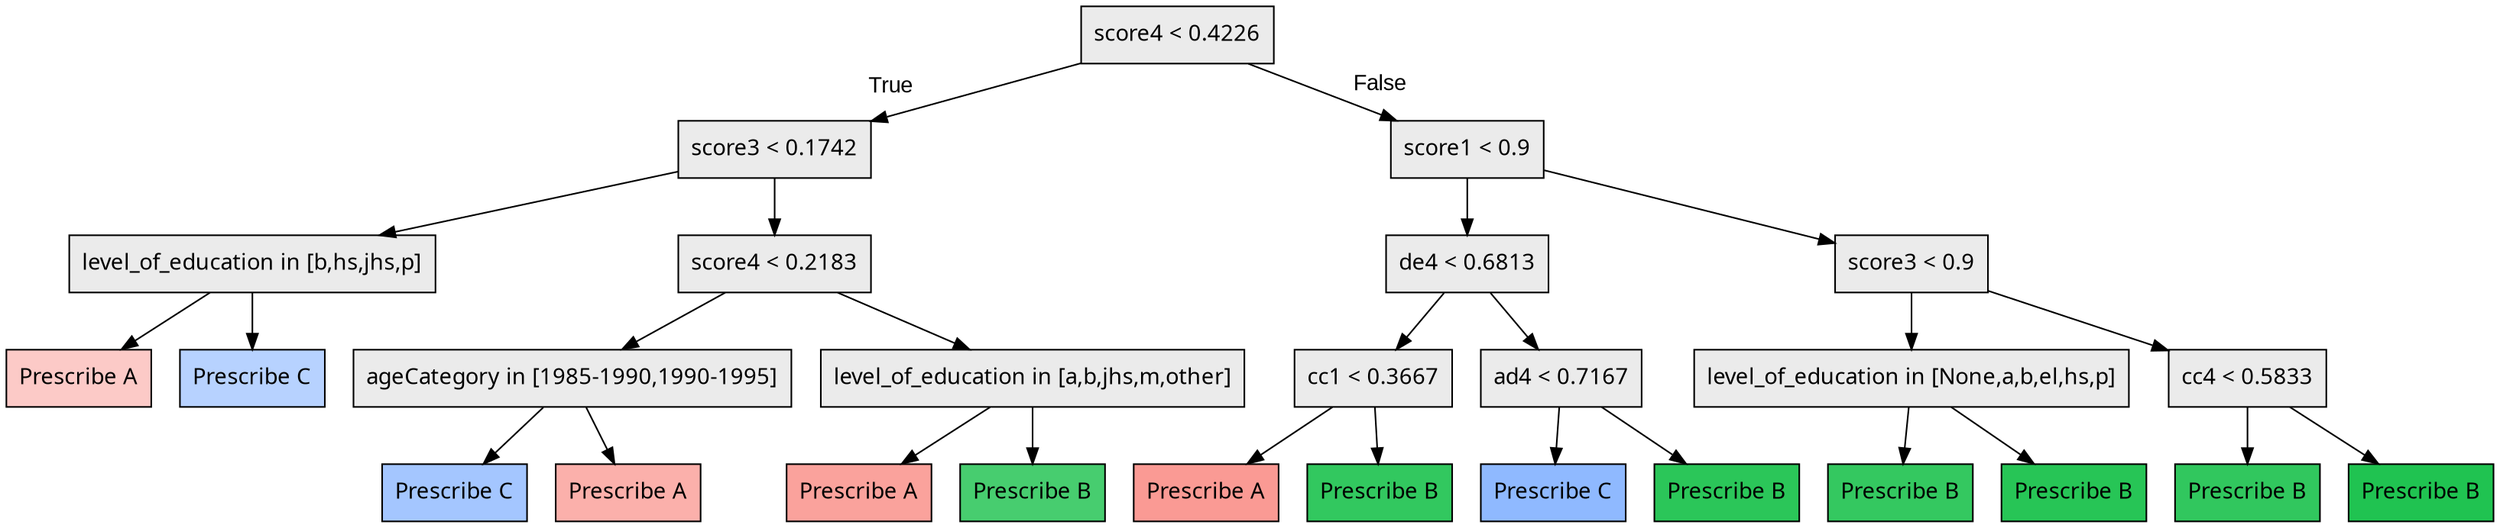 digraph "G" {
1 [fillcolor="#EBEBEB", fontname="bold arial", label="score4 &lt; 0.4226", shape=box, style="filled"];
2 [fillcolor="#EBEBEB", fontname="bold arial", label="score3 &lt; 0.1742", shape=box, style="filled"];
3 [fillcolor="#EBEBEB", fontname="bold arial", label="level_of_education in [b,hs,jhs,p]", shape=box, style="filled"];
4 [color=black, fillcolor="#F8766D62", fontname="bold arial", label="Prescribe A", shape=box, style="filled"];
5 [color=black, fillcolor="#619CFF73", fontname="bold arial", label="Prescribe C", shape=box, style="filled"];
6 [fillcolor="#EBEBEB", fontname="bold arial", label="score4 &lt; 0.2183", shape=box, style="filled"];
7 [fillcolor="#EBEBEB", fontname="bold arial", label="ageCategory in [1985-1990,1990-1995]", shape=box, style="filled"];
8 [color=black, fillcolor="#619CFF92", fontname="bold arial", label="Prescribe C", shape=box, style="filled"];
9 [color=black, fillcolor="#F8766D93", fontname="bold arial", label="Prescribe A", shape=box, style="filled"];
10 [fillcolor="#EBEBEB", fontname="bold arial", label="level_of_education in [a,b,jhs,m,other]", shape=box, style="filled"];
11 [color=black, fillcolor="#F8766Dad", fontname="bold arial", label="Prescribe A", shape=box, style="filled"];
12 [color=black, fillcolor="#00BA38b8", fontname="bold arial", label="Prescribe B", shape=box, style="filled"];
13 [fillcolor="#EBEBEB", fontname="bold arial", label="score1 &lt; 0.9", shape=box, style="filled"];
14 [fillcolor="#EBEBEB", fontname="bold arial", label="de4 &lt; 0.6813", shape=box, style="filled"];
15 [fillcolor="#EBEBEB", fontname="bold arial", label="cc1 &lt; 0.3667", shape=box, style="filled"];
16 [color=black, fillcolor="#F8766Dbb", fontname="bold arial", label="Prescribe A", shape=box, style="filled"];
17 [color=black, fillcolor="#00BA38cd", fontname="bold arial", label="Prescribe B", shape=box, style="filled"];
18 [fillcolor="#EBEBEB", fontname="bold arial", label="ad4 &lt; 0.7167", shape=box, style="filled"];
19 [color=black, fillcolor="#619CFFb4", fontname="bold arial", label="Prescribe C", shape=box, style="filled"];
20 [color=black, fillcolor="#00BA38d4", fontname="bold arial", label="Prescribe B", shape=box, style="filled"];
21 [fillcolor="#EBEBEB", fontname="bold arial", label="score3 &lt; 0.9", shape=box, style="filled"];
22 [fillcolor="#EBEBEB", fontname="bold arial", label="level_of_education in [None,a,b,el,hs,p]", shape=box, style="filled"];
23 [color=black, fillcolor="#00BA38cb", fontname="bold arial", label="Prescribe B", shape=box, style="filled"];
24 [color=black, fillcolor="#00BA38d8", fontname="bold arial", label="Prescribe B", shape=box, style="filled"];
25 [fillcolor="#EBEBEB", fontname="bold arial", label="cc4 &lt; 0.5833", shape=box, style="filled"];
26 [color=black, fillcolor="#00BA38ce", fontname="bold arial", label="Prescribe B", shape=box, style="filled"];
27 [color=black, fillcolor="#00BA38df", fontname="bold arial", label="Prescribe B", shape=box, style="filled"];
1 -> 2  [fontname="arial", headlabel="True", key=0, labelangle=45, labeldistance="2.5"];
1 -> 13  [fontname="arial", headlabel="False", key=0, labelangle="-45", labeldistance="2.5"];
2 -> 3  [key=0];
2 -> 6  [key=0];
3 -> 4  [key=0];
3 -> 5  [key=0];
6 -> 7  [key=0];
6 -> 10  [key=0];
7 -> 8  [key=0];
7 -> 9  [key=0];
10 -> 11  [key=0];
10 -> 12  [key=0];
13 -> 14  [key=0];
13 -> 21  [key=0];
14 -> 15  [key=0];
14 -> 18  [key=0];
15 -> 16  [key=0];
15 -> 17  [key=0];
18 -> 19  [key=0];
18 -> 20  [key=0];
21 -> 22  [key=0];
21 -> 25  [key=0];
22 -> 23  [key=0];
22 -> 24  [key=0];
25 -> 26  [key=0];
25 -> 27  [key=0];
}
